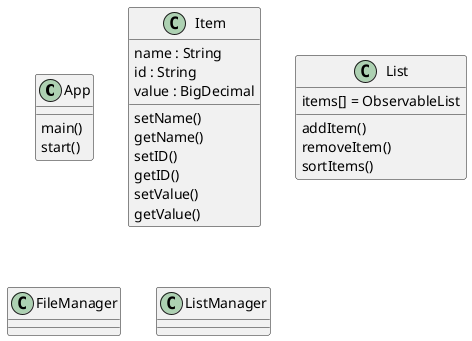 @startuml

class App{
main()
start()
}

class Item{
name : String
id : String
value : BigDecimal

setName()
getName()
setID()
getID()
setValue()
getValue()
}

class List{
items[] = ObservableList

addItem()
removeItem()
sortItems()

}

class FileManager{
}

class ListManager{
}


@enduml